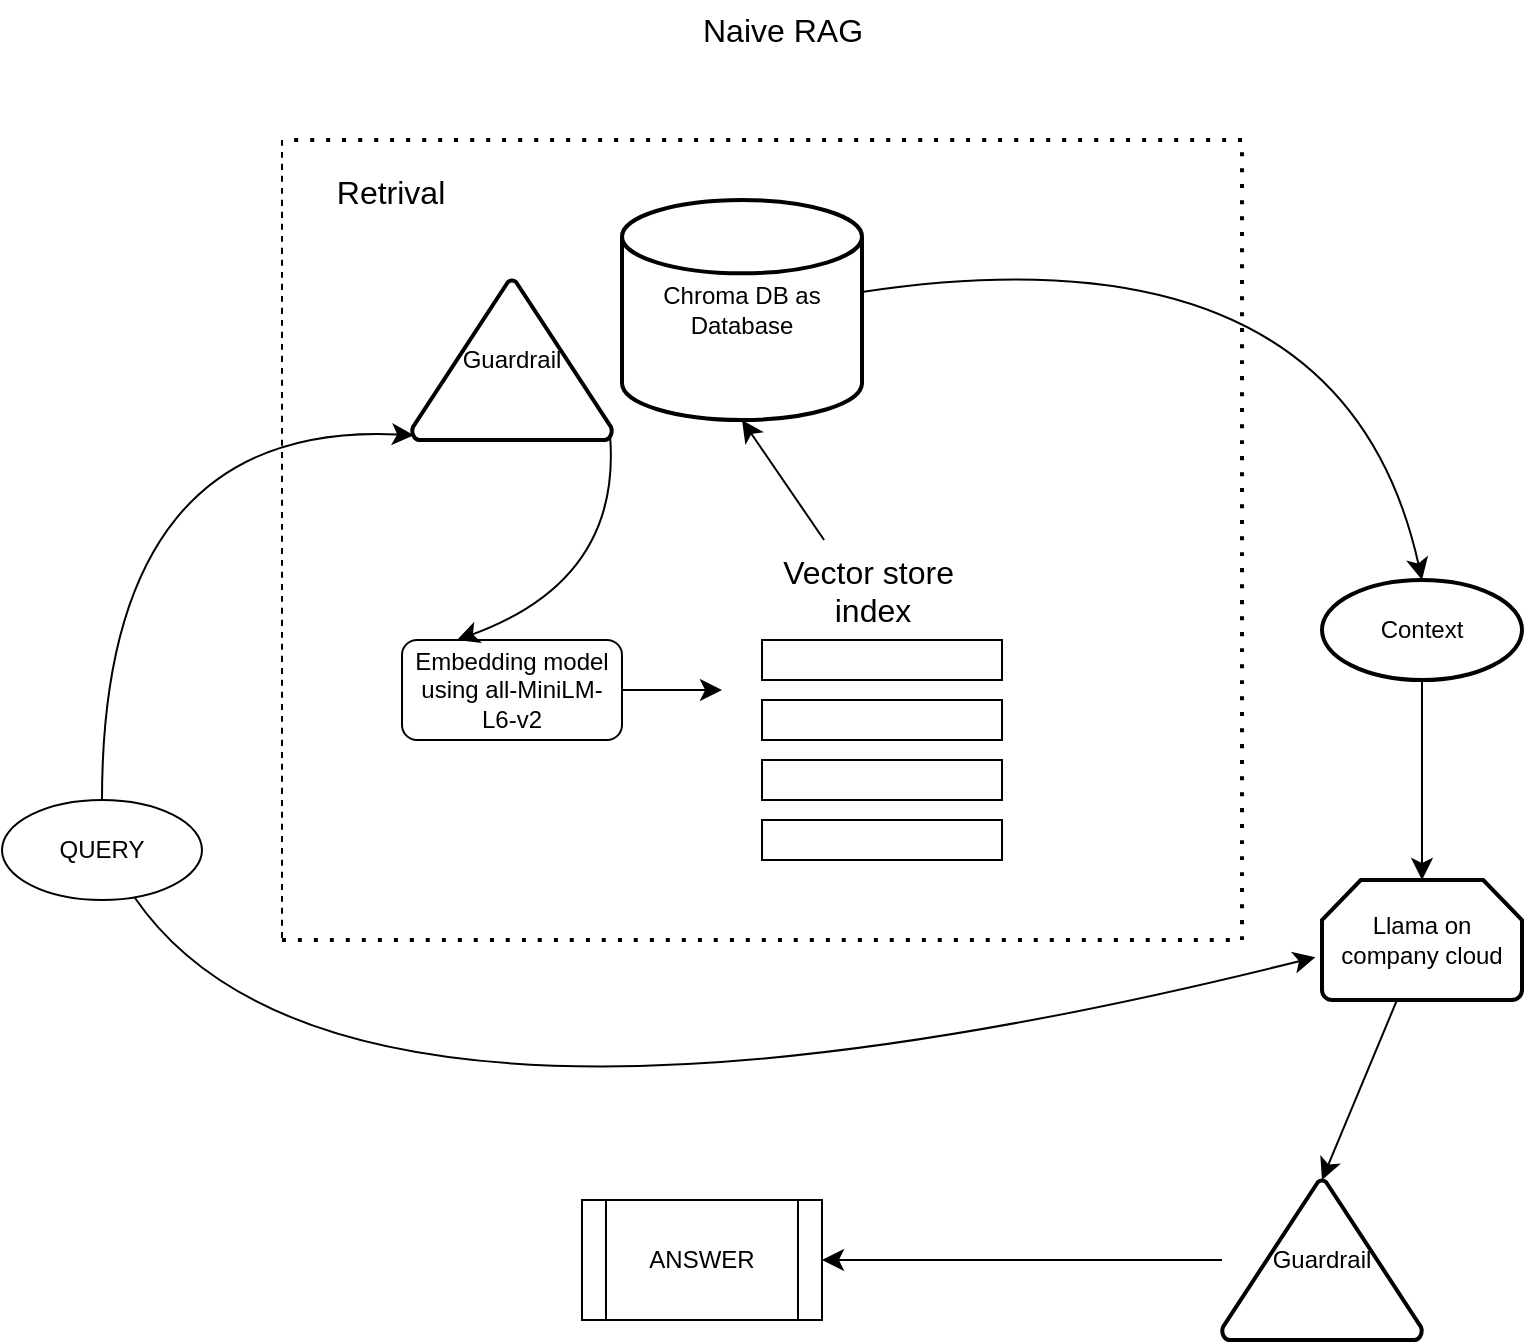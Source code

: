 <mxfile version="25.0.3">
  <diagram id="C5RBs43oDa-KdzZeNtuy" name="Page-1">
    <mxGraphModel dx="1674" dy="750" grid="1" gridSize="10" guides="1" tooltips="1" connect="1" arrows="1" fold="1" page="1" pageScale="1" pageWidth="827" pageHeight="1169" math="0" shadow="0">
      <root>
        <mxCell id="WIyWlLk6GJQsqaUBKTNV-0" />
        <mxCell id="WIyWlLk6GJQsqaUBKTNV-1" parent="WIyWlLk6GJQsqaUBKTNV-0" />
        <mxCell id="Iokjz_GBf84OvFKoBX47-0" value="Naive RAG" style="text;html=1;align=center;verticalAlign=middle;resizable=0;points=[];autosize=1;strokeColor=none;fillColor=none;fontSize=16;" parent="WIyWlLk6GJQsqaUBKTNV-1" vertex="1">
          <mxGeometry x="360" y="50" width="100" height="30" as="geometry" />
        </mxCell>
        <mxCell id="Iokjz_GBf84OvFKoBX47-1" value="QUERY" style="ellipse;whiteSpace=wrap;html=1;" parent="WIyWlLk6GJQsqaUBKTNV-1" vertex="1">
          <mxGeometry x="20" y="450" width="100" height="50" as="geometry" />
        </mxCell>
        <mxCell id="Iokjz_GBf84OvFKoBX47-20" style="edgeStyle=none;curved=1;rounded=0;orthogonalLoop=1;jettySize=auto;html=1;exitX=1;exitY=0.5;exitDx=0;exitDy=0;fontSize=12;startSize=8;endSize=8;" parent="WIyWlLk6GJQsqaUBKTNV-1" source="Iokjz_GBf84OvFKoBX47-10" edge="1">
          <mxGeometry relative="1" as="geometry">
            <mxPoint x="380" y="395" as="targetPoint" />
          </mxGeometry>
        </mxCell>
        <mxCell id="Iokjz_GBf84OvFKoBX47-10" value="Embedding model using all-MiniLM-L6-v2" style="rounded=1;whiteSpace=wrap;html=1;" parent="WIyWlLk6GJQsqaUBKTNV-1" vertex="1">
          <mxGeometry x="220" y="370" width="110" height="50" as="geometry" />
        </mxCell>
        <mxCell id="Iokjz_GBf84OvFKoBX47-14" value="" style="rounded=0;whiteSpace=wrap;html=1;" parent="WIyWlLk6GJQsqaUBKTNV-1" vertex="1">
          <mxGeometry x="400" y="370" width="120" height="20" as="geometry" />
        </mxCell>
        <mxCell id="Iokjz_GBf84OvFKoBX47-17" value="" style="rounded=0;whiteSpace=wrap;html=1;" parent="WIyWlLk6GJQsqaUBKTNV-1" vertex="1">
          <mxGeometry x="400" y="400" width="120" height="20" as="geometry" />
        </mxCell>
        <mxCell id="Iokjz_GBf84OvFKoBX47-18" value="" style="rounded=0;whiteSpace=wrap;html=1;" parent="WIyWlLk6GJQsqaUBKTNV-1" vertex="1">
          <mxGeometry x="400" y="430" width="120" height="20" as="geometry" />
        </mxCell>
        <mxCell id="Iokjz_GBf84OvFKoBX47-19" value="" style="rounded=0;whiteSpace=wrap;html=1;" parent="WIyWlLk6GJQsqaUBKTNV-1" vertex="1">
          <mxGeometry x="400" y="460" width="120" height="20" as="geometry" />
        </mxCell>
        <mxCell id="Iokjz_GBf84OvFKoBX47-21" style="edgeStyle=none;curved=1;rounded=0;orthogonalLoop=1;jettySize=auto;html=1;exitX=0.5;exitY=1;exitDx=0;exitDy=0;fontSize=12;startSize=8;endSize=8;" parent="WIyWlLk6GJQsqaUBKTNV-1" source="Iokjz_GBf84OvFKoBX47-1" target="Iokjz_GBf84OvFKoBX47-1" edge="1">
          <mxGeometry relative="1" as="geometry" />
        </mxCell>
        <mxCell id="Iokjz_GBf84OvFKoBX47-29" style="edgeStyle=none;curved=1;rounded=0;orthogonalLoop=1;jettySize=auto;html=1;fontSize=12;startSize=8;endSize=8;entryX=0.5;entryY=1;entryDx=0;entryDy=0;entryPerimeter=0;" parent="WIyWlLk6GJQsqaUBKTNV-1" source="Iokjz_GBf84OvFKoBX47-22" target="Iokjz_GBf84OvFKoBX47-23" edge="1">
          <mxGeometry relative="1" as="geometry">
            <mxPoint x="455" y="260" as="targetPoint" />
          </mxGeometry>
        </mxCell>
        <mxCell id="Iokjz_GBf84OvFKoBX47-22" value="Vector store&amp;nbsp;&lt;div&gt;index&lt;div&gt;&lt;br&gt;&lt;/div&gt;&lt;/div&gt;" style="text;html=1;align=center;verticalAlign=middle;resizable=0;points=[];autosize=1;strokeColor=none;fillColor=none;fontSize=16;" parent="WIyWlLk6GJQsqaUBKTNV-1" vertex="1">
          <mxGeometry x="400" y="320" width="110" height="70" as="geometry" />
        </mxCell>
        <mxCell id="Iokjz_GBf84OvFKoBX47-23" value="Chroma DB as Database" style="strokeWidth=2;html=1;shape=mxgraph.flowchart.database;whiteSpace=wrap;" parent="WIyWlLk6GJQsqaUBKTNV-1" vertex="1">
          <mxGeometry x="330" y="150" width="120" height="110" as="geometry" />
        </mxCell>
        <mxCell id="Iokjz_GBf84OvFKoBX47-27" style="edgeStyle=none;curved=1;rounded=0;orthogonalLoop=1;jettySize=auto;html=1;exitX=0.99;exitY=0.97;exitDx=0;exitDy=0;exitPerimeter=0;entryX=0.25;entryY=0;entryDx=0;entryDy=0;fontSize=12;startSize=8;endSize=8;" parent="WIyWlLk6GJQsqaUBKTNV-1" source="Iokjz_GBf84OvFKoBX47-25" target="Iokjz_GBf84OvFKoBX47-10" edge="1">
          <mxGeometry relative="1" as="geometry">
            <Array as="points">
              <mxPoint x="330" y="340" />
            </Array>
          </mxGeometry>
        </mxCell>
        <mxCell id="Iokjz_GBf84OvFKoBX47-25" value="Guardrail" style="strokeWidth=2;html=1;shape=mxgraph.flowchart.extract_or_measurement;whiteSpace=wrap;" parent="WIyWlLk6GJQsqaUBKTNV-1" vertex="1">
          <mxGeometry x="225" y="190" width="100" height="80" as="geometry" />
        </mxCell>
        <mxCell id="Iokjz_GBf84OvFKoBX47-26" style="edgeStyle=none;curved=1;rounded=0;orthogonalLoop=1;jettySize=auto;html=1;entryX=0.01;entryY=0.97;entryDx=0;entryDy=0;entryPerimeter=0;fontSize=12;startSize=8;endSize=8;" parent="WIyWlLk6GJQsqaUBKTNV-1" source="Iokjz_GBf84OvFKoBX47-1" target="Iokjz_GBf84OvFKoBX47-25" edge="1">
          <mxGeometry relative="1" as="geometry">
            <Array as="points">
              <mxPoint x="70" y="260" />
            </Array>
          </mxGeometry>
        </mxCell>
        <mxCell id="Iokjz_GBf84OvFKoBX47-33" style="edgeStyle=none;curved=1;rounded=0;orthogonalLoop=1;jettySize=auto;html=1;fontSize=12;startSize=8;endSize=8;entryX=0.5;entryY=0;entryDx=0;entryDy=0;entryPerimeter=0;" parent="WIyWlLk6GJQsqaUBKTNV-1" source="Iokjz_GBf84OvFKoBX47-32" target="Iokjz_GBf84OvFKoBX47-34" edge="1">
          <mxGeometry relative="1" as="geometry">
            <mxPoint x="660" y="440" as="targetPoint" />
          </mxGeometry>
        </mxCell>
        <mxCell id="Iokjz_GBf84OvFKoBX47-32" value="Context" style="strokeWidth=2;html=1;shape=mxgraph.flowchart.start_1;whiteSpace=wrap;" parent="WIyWlLk6GJQsqaUBKTNV-1" vertex="1">
          <mxGeometry x="680" y="340" width="100" height="50" as="geometry" />
        </mxCell>
        <mxCell id="Iokjz_GBf84OvFKoBX47-34" value="Llama on company cloud" style="strokeWidth=2;html=1;shape=mxgraph.flowchart.loop_limit;whiteSpace=wrap;" parent="WIyWlLk6GJQsqaUBKTNV-1" vertex="1">
          <mxGeometry x="680" y="490" width="100" height="60" as="geometry" />
        </mxCell>
        <mxCell id="Iokjz_GBf84OvFKoBX47-39" style="edgeStyle=none;curved=1;rounded=0;orthogonalLoop=1;jettySize=auto;html=1;entryX=0.5;entryY=0;entryDx=0;entryDy=0;entryPerimeter=0;fontSize=12;startSize=8;endSize=8;" parent="WIyWlLk6GJQsqaUBKTNV-1" source="Iokjz_GBf84OvFKoBX47-23" target="Iokjz_GBf84OvFKoBX47-32" edge="1">
          <mxGeometry relative="1" as="geometry">
            <Array as="points">
              <mxPoint x="690" y="160" />
            </Array>
          </mxGeometry>
        </mxCell>
        <mxCell id="Iokjz_GBf84OvFKoBX47-40" value="" style="endArrow=none;dashed=1;html=1;rounded=0;fontSize=12;startSize=8;endSize=8;curved=1;" parent="WIyWlLk6GJQsqaUBKTNV-1" edge="1">
          <mxGeometry width="50" height="50" relative="1" as="geometry">
            <mxPoint x="160" y="120" as="sourcePoint" />
            <mxPoint x="160" y="520" as="targetPoint" />
          </mxGeometry>
        </mxCell>
        <mxCell id="Iokjz_GBf84OvFKoBX47-41" value="" style="endArrow=none;dashed=1;html=1;dashPattern=1 3;strokeWidth=2;rounded=0;fontSize=12;startSize=8;endSize=8;curved=1;" parent="WIyWlLk6GJQsqaUBKTNV-1" edge="1">
          <mxGeometry width="50" height="50" relative="1" as="geometry">
            <mxPoint x="640" y="120" as="sourcePoint" />
            <mxPoint x="160" y="120" as="targetPoint" />
          </mxGeometry>
        </mxCell>
        <mxCell id="Iokjz_GBf84OvFKoBX47-43" value="" style="endArrow=none;dashed=1;html=1;dashPattern=1 3;strokeWidth=2;rounded=0;fontSize=12;startSize=8;endSize=8;curved=1;" parent="WIyWlLk6GJQsqaUBKTNV-1" edge="1">
          <mxGeometry width="50" height="50" relative="1" as="geometry">
            <mxPoint x="640" y="520" as="sourcePoint" />
            <mxPoint x="640" y="120" as="targetPoint" />
          </mxGeometry>
        </mxCell>
        <mxCell id="Iokjz_GBf84OvFKoBX47-44" value="" style="endArrow=none;dashed=1;html=1;dashPattern=1 3;strokeWidth=2;rounded=0;fontSize=12;startSize=8;endSize=8;curved=1;" parent="WIyWlLk6GJQsqaUBKTNV-1" edge="1">
          <mxGeometry width="50" height="50" relative="1" as="geometry">
            <mxPoint x="160" y="520" as="sourcePoint" />
            <mxPoint x="640" y="520" as="targetPoint" />
          </mxGeometry>
        </mxCell>
        <mxCell id="Iokjz_GBf84OvFKoBX47-45" value="Retrival" style="text;html=1;align=center;verticalAlign=middle;resizable=0;points=[];autosize=1;strokeColor=none;fillColor=none;fontSize=16;" parent="WIyWlLk6GJQsqaUBKTNV-1" vertex="1">
          <mxGeometry x="174" y="131" width="80" height="30" as="geometry" />
        </mxCell>
        <mxCell id="Iokjz_GBf84OvFKoBX47-47" style="edgeStyle=none;curved=1;rounded=0;orthogonalLoop=1;jettySize=auto;html=1;entryX=-0.033;entryY=0.643;entryDx=0;entryDy=0;entryPerimeter=0;fontSize=12;startSize=8;endSize=8;" parent="WIyWlLk6GJQsqaUBKTNV-1" source="Iokjz_GBf84OvFKoBX47-1" target="Iokjz_GBf84OvFKoBX47-34" edge="1">
          <mxGeometry relative="1" as="geometry">
            <Array as="points">
              <mxPoint x="190" y="650" />
            </Array>
          </mxGeometry>
        </mxCell>
        <mxCell id="Iokjz_GBf84OvFKoBX47-51" style="edgeStyle=none;curved=1;rounded=0;orthogonalLoop=1;jettySize=auto;html=1;fontSize=12;startSize=8;endSize=8;" parent="WIyWlLk6GJQsqaUBKTNV-1" source="Iokjz_GBf84OvFKoBX47-49" target="Iokjz_GBf84OvFKoBX47-52" edge="1">
          <mxGeometry relative="1" as="geometry">
            <mxPoint x="500" y="680.0" as="targetPoint" />
          </mxGeometry>
        </mxCell>
        <mxCell id="Iokjz_GBf84OvFKoBX47-49" value="Guardrail" style="strokeWidth=2;html=1;shape=mxgraph.flowchart.extract_or_measurement;whiteSpace=wrap;" parent="WIyWlLk6GJQsqaUBKTNV-1" vertex="1">
          <mxGeometry x="630" y="640" width="100" height="80" as="geometry" />
        </mxCell>
        <mxCell id="Iokjz_GBf84OvFKoBX47-50" style="edgeStyle=none;curved=1;rounded=0;orthogonalLoop=1;jettySize=auto;html=1;entryX=0.5;entryY=0;entryDx=0;entryDy=0;entryPerimeter=0;fontSize=12;startSize=8;endSize=8;" parent="WIyWlLk6GJQsqaUBKTNV-1" source="Iokjz_GBf84OvFKoBX47-34" target="Iokjz_GBf84OvFKoBX47-49" edge="1">
          <mxGeometry relative="1" as="geometry" />
        </mxCell>
        <mxCell id="Iokjz_GBf84OvFKoBX47-52" value="ANSWER" style="shape=process;whiteSpace=wrap;html=1;backgroundOutline=1;" parent="WIyWlLk6GJQsqaUBKTNV-1" vertex="1">
          <mxGeometry x="310" y="650.0" width="120" height="60" as="geometry" />
        </mxCell>
      </root>
    </mxGraphModel>
  </diagram>
</mxfile>
